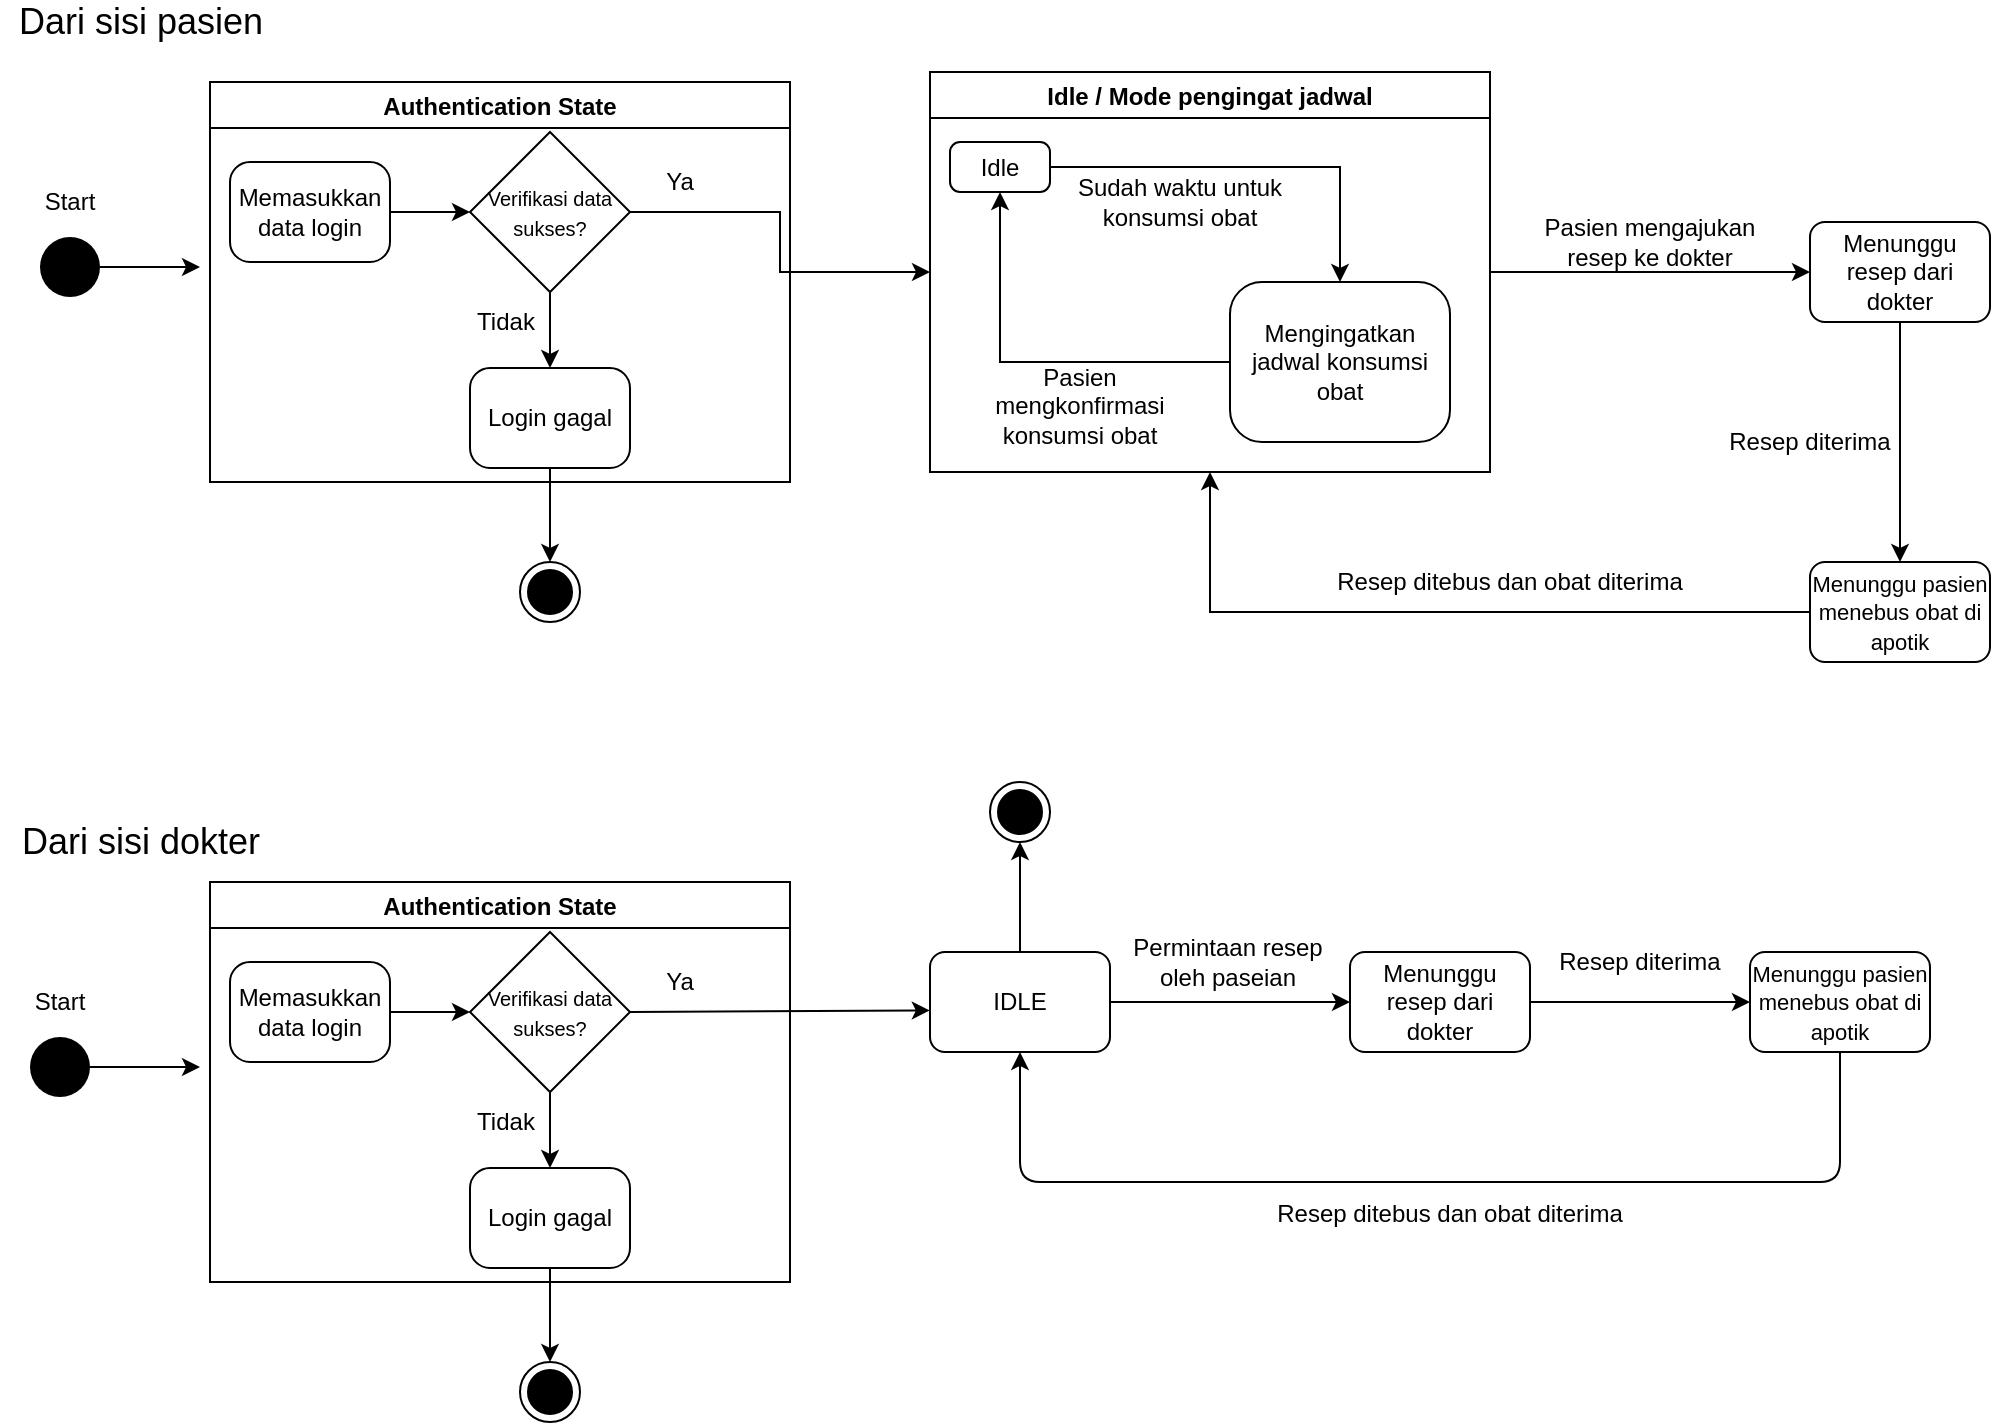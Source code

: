 <mxfile version="13.9.9" type="github">
  <diagram id="443qivDFrQDBZfOmN-Y3" name="Page-1">
    <mxGraphModel dx="1651" dy="429" grid="1" gridSize="10" guides="1" tooltips="1" connect="1" arrows="1" fold="1" page="1" pageScale="1" pageWidth="850" pageHeight="1100" math="0" shadow="0">
      <root>
        <mxCell id="0" />
        <mxCell id="1" parent="0" />
        <mxCell id="abBLUTNGtvBIBdprKv4x-3" style="edgeStyle=orthogonalEdgeStyle;rounded=0;orthogonalLoop=1;jettySize=auto;html=1;exitX=1;exitY=0.5;exitDx=0;exitDy=0;" parent="1" source="IiS-ksfsQS22k1eFOl8B-4" edge="1">
          <mxGeometry relative="1" as="geometry">
            <mxPoint x="-95" y="152.5" as="targetPoint" />
            <mxPoint x="-135" y="152.5" as="sourcePoint" />
          </mxGeometry>
        </mxCell>
        <mxCell id="abBLUTNGtvBIBdprKv4x-6" style="edgeStyle=orthogonalEdgeStyle;rounded=0;orthogonalLoop=1;jettySize=auto;html=1;exitX=1;exitY=0.5;exitDx=0;exitDy=0;entryX=0;entryY=0.5;entryDx=0;entryDy=0;" parent="1" source="rnjejbEm-blq5eO75BZI-29" target="abBLUTNGtvBIBdprKv4x-8" edge="1">
          <mxGeometry relative="1" as="geometry">
            <mxPoint x="570" y="155" as="targetPoint" />
            <mxPoint x="190.0" y="155" as="sourcePoint" />
          </mxGeometry>
        </mxCell>
        <mxCell id="abBLUTNGtvBIBdprKv4x-19" style="edgeStyle=orthogonalEdgeStyle;rounded=0;orthogonalLoop=1;jettySize=auto;html=1;entryX=0;entryY=0.5;entryDx=0;entryDy=0;" parent="1" source="abBLUTNGtvBIBdprKv4x-8" target="abBLUTNGtvBIBdprKv4x-18" edge="1">
          <mxGeometry relative="1" as="geometry" />
        </mxCell>
        <mxCell id="abBLUTNGtvBIBdprKv4x-8" value="Idle / Mode pengingat jadwal" style="swimlane;fillColor=#FFFFFF;" parent="1" vertex="1">
          <mxGeometry x="270" y="55" width="280" height="200" as="geometry" />
        </mxCell>
        <mxCell id="abBLUTNGtvBIBdprKv4x-10" style="edgeStyle=orthogonalEdgeStyle;rounded=0;orthogonalLoop=1;jettySize=auto;html=1;entryX=0.5;entryY=0;entryDx=0;entryDy=0;" parent="abBLUTNGtvBIBdprKv4x-8" source="abBLUTNGtvBIBdprKv4x-5" target="abBLUTNGtvBIBdprKv4x-9" edge="1">
          <mxGeometry relative="1" as="geometry" />
        </mxCell>
        <mxCell id="abBLUTNGtvBIBdprKv4x-5" value="&lt;font style=&quot;font-size: 12px&quot;&gt;Idle&lt;/font&gt;" style="rounded=1;whiteSpace=wrap;html=1;fillColor=#FFFFFF;arcSize=20;" parent="abBLUTNGtvBIBdprKv4x-8" vertex="1">
          <mxGeometry x="10" y="35" width="50" height="25" as="geometry" />
        </mxCell>
        <mxCell id="abBLUTNGtvBIBdprKv4x-11" style="edgeStyle=orthogonalEdgeStyle;rounded=0;orthogonalLoop=1;jettySize=auto;html=1;" parent="abBLUTNGtvBIBdprKv4x-8" source="abBLUTNGtvBIBdprKv4x-9" target="abBLUTNGtvBIBdprKv4x-5" edge="1">
          <mxGeometry relative="1" as="geometry" />
        </mxCell>
        <mxCell id="abBLUTNGtvBIBdprKv4x-9" value="Mengingatkan jadwal konsumsi obat" style="rounded=1;whiteSpace=wrap;html=1;fillColor=#FFFFFF;arcSize=20;" parent="abBLUTNGtvBIBdprKv4x-8" vertex="1">
          <mxGeometry x="150" y="105" width="110" height="80" as="geometry" />
        </mxCell>
        <mxCell id="abBLUTNGtvBIBdprKv4x-12" value="Sudah waktu untuk konsumsi obat" style="text;html=1;strokeColor=none;fillColor=none;align=center;verticalAlign=middle;whiteSpace=wrap;rounded=0;" parent="abBLUTNGtvBIBdprKv4x-8" vertex="1">
          <mxGeometry x="70" y="55" width="110" height="20" as="geometry" />
        </mxCell>
        <mxCell id="abBLUTNGtvBIBdprKv4x-13" value="Pasien mengkonfirmasi konsumsi obat" style="text;html=1;strokeColor=none;fillColor=none;align=center;verticalAlign=middle;whiteSpace=wrap;rounded=0;" parent="abBLUTNGtvBIBdprKv4x-8" vertex="1">
          <mxGeometry x="20" y="157" width="110" height="20" as="geometry" />
        </mxCell>
        <mxCell id="abBLUTNGtvBIBdprKv4x-14" value="Start" style="text;html=1;strokeColor=none;fillColor=none;align=center;verticalAlign=middle;whiteSpace=wrap;rounded=0;" parent="1" vertex="1">
          <mxGeometry x="-180" y="110" width="40" height="20" as="geometry" />
        </mxCell>
        <mxCell id="abBLUTNGtvBIBdprKv4x-22" style="edgeStyle=orthogonalEdgeStyle;rounded=0;orthogonalLoop=1;jettySize=auto;html=1;entryX=0.5;entryY=0;entryDx=0;entryDy=0;" parent="1" source="abBLUTNGtvBIBdprKv4x-18" target="abBLUTNGtvBIBdprKv4x-21" edge="1">
          <mxGeometry relative="1" as="geometry" />
        </mxCell>
        <mxCell id="abBLUTNGtvBIBdprKv4x-18" value="Menunggu resep dari dokter" style="rounded=1;whiteSpace=wrap;html=1;fillColor=#FFFFFF;" parent="1" vertex="1">
          <mxGeometry x="710" y="130" width="90" height="50" as="geometry" />
        </mxCell>
        <mxCell id="abBLUTNGtvBIBdprKv4x-20" value="Pasien mengajukan resep ke dokter" style="text;html=1;strokeColor=none;fillColor=none;align=center;verticalAlign=middle;whiteSpace=wrap;rounded=0;" parent="1" vertex="1">
          <mxGeometry x="570" y="130" width="120" height="20" as="geometry" />
        </mxCell>
        <mxCell id="abBLUTNGtvBIBdprKv4x-24" style="edgeStyle=orthogonalEdgeStyle;rounded=0;orthogonalLoop=1;jettySize=auto;html=1;exitX=0;exitY=0.5;exitDx=0;exitDy=0;entryX=0.5;entryY=1;entryDx=0;entryDy=0;" parent="1" source="abBLUTNGtvBIBdprKv4x-21" target="abBLUTNGtvBIBdprKv4x-8" edge="1">
          <mxGeometry relative="1" as="geometry" />
        </mxCell>
        <mxCell id="abBLUTNGtvBIBdprKv4x-21" value="&lt;font style=&quot;font-size: 11px&quot;&gt;Menunggu pasien menebus obat di apotik&lt;/font&gt;" style="rounded=1;whiteSpace=wrap;html=1;fillColor=#FFFFFF;" parent="1" vertex="1">
          <mxGeometry x="710" y="300" width="90" height="50" as="geometry" />
        </mxCell>
        <mxCell id="abBLUTNGtvBIBdprKv4x-23" value="Resep diterima" style="text;html=1;strokeColor=none;fillColor=none;align=center;verticalAlign=middle;whiteSpace=wrap;rounded=0;" parent="1" vertex="1">
          <mxGeometry x="650" y="230" width="120" height="20" as="geometry" />
        </mxCell>
        <mxCell id="abBLUTNGtvBIBdprKv4x-25" value="Resep ditebus dan obat diterima" style="text;html=1;strokeColor=none;fillColor=none;align=center;verticalAlign=middle;whiteSpace=wrap;rounded=0;" parent="1" vertex="1">
          <mxGeometry x="450" y="300" width="220" height="20" as="geometry" />
        </mxCell>
        <mxCell id="rnjejbEm-blq5eO75BZI-1" value="&lt;font style=&quot;font-size: 18px&quot;&gt;Dari sisi pasien&lt;/font&gt;" style="text;html=1;align=center;verticalAlign=middle;resizable=0;points=[];autosize=1;" parent="1" vertex="1">
          <mxGeometry x="-195" y="20" width="140" height="20" as="geometry" />
        </mxCell>
        <mxCell id="rnjejbEm-blq5eO75BZI-2" value="&lt;font style=&quot;font-size: 18px&quot;&gt;Dari sisi dokter&lt;/font&gt;" style="text;html=1;align=center;verticalAlign=middle;resizable=0;points=[];autosize=1;" parent="1" vertex="1">
          <mxGeometry x="-190" y="430" width="130" height="20" as="geometry" />
        </mxCell>
        <mxCell id="fTlv61dr849CnfEDX6Ho-2" value="" style="edgeStyle=orthogonalEdgeStyle;rounded=0;orthogonalLoop=1;jettySize=auto;html=1;" edge="1" parent="1" source="rnjejbEm-blq5eO75BZI-9" target="fTlv61dr849CnfEDX6Ho-1">
          <mxGeometry relative="1" as="geometry" />
        </mxCell>
        <mxCell id="rnjejbEm-blq5eO75BZI-9" value="IDLE" style="rounded=1;whiteSpace=wrap;html=1;fillColor=#FFFFFF;" parent="1" vertex="1">
          <mxGeometry x="270" y="495" width="90" height="50" as="geometry" />
        </mxCell>
        <mxCell id="rnjejbEm-blq5eO75BZI-10" value="" style="endArrow=classic;html=1;exitX=1;exitY=0.5;exitDx=0;exitDy=0;entryX=0;entryY=0.5;entryDx=0;entryDy=0;" parent="1" source="rnjejbEm-blq5eO75BZI-9" target="rnjejbEm-blq5eO75BZI-12" edge="1">
          <mxGeometry width="50" height="50" relative="1" as="geometry">
            <mxPoint x="400" y="430" as="sourcePoint" />
            <mxPoint x="480" y="520" as="targetPoint" />
          </mxGeometry>
        </mxCell>
        <mxCell id="rnjejbEm-blq5eO75BZI-11" value="Permintaan resep oleh paseian" style="text;html=1;strokeColor=none;fillColor=none;align=center;verticalAlign=middle;whiteSpace=wrap;rounded=0;" parent="1" vertex="1">
          <mxGeometry x="364" y="490" width="110" height="20" as="geometry" />
        </mxCell>
        <mxCell id="rnjejbEm-blq5eO75BZI-12" value="Menunggu resep dari dokter" style="rounded=1;whiteSpace=wrap;html=1;fillColor=#FFFFFF;" parent="1" vertex="1">
          <mxGeometry x="480" y="495" width="90" height="50" as="geometry" />
        </mxCell>
        <mxCell id="rnjejbEm-blq5eO75BZI-13" value="" style="endArrow=classic;html=1;exitX=1;exitY=0.5;exitDx=0;exitDy=0;entryX=0;entryY=0.5;entryDx=0;entryDy=0;" parent="1" source="rnjejbEm-blq5eO75BZI-12" target="rnjejbEm-blq5eO75BZI-15" edge="1">
          <mxGeometry width="50" height="50" relative="1" as="geometry">
            <mxPoint x="370" y="530" as="sourcePoint" />
            <mxPoint x="680" y="520" as="targetPoint" />
          </mxGeometry>
        </mxCell>
        <mxCell id="rnjejbEm-blq5eO75BZI-14" value="Resep diterima" style="text;html=1;strokeColor=none;fillColor=none;align=center;verticalAlign=middle;whiteSpace=wrap;rounded=0;" parent="1" vertex="1">
          <mxGeometry x="570" y="490" width="110" height="20" as="geometry" />
        </mxCell>
        <mxCell id="rnjejbEm-blq5eO75BZI-15" value="&lt;font style=&quot;font-size: 11px&quot;&gt;Menunggu pasien menebus obat di apotik&lt;/font&gt;" style="rounded=1;whiteSpace=wrap;html=1;fillColor=#FFFFFF;" parent="1" vertex="1">
          <mxGeometry x="680" y="495" width="90" height="50" as="geometry" />
        </mxCell>
        <mxCell id="rnjejbEm-blq5eO75BZI-17" value="" style="endArrow=classic;html=1;exitX=0.5;exitY=1;exitDx=0;exitDy=0;entryX=0.5;entryY=1;entryDx=0;entryDy=0;" parent="1" source="rnjejbEm-blq5eO75BZI-15" target="rnjejbEm-blq5eO75BZI-9" edge="1">
          <mxGeometry width="50" height="50" relative="1" as="geometry">
            <mxPoint x="580" y="530" as="sourcePoint" />
            <mxPoint x="630" y="610" as="targetPoint" />
            <Array as="points">
              <mxPoint x="725" y="610" />
              <mxPoint x="315" y="610" />
            </Array>
          </mxGeometry>
        </mxCell>
        <mxCell id="rnjejbEm-blq5eO75BZI-19" value="Resep ditebus dan obat diterima" style="text;html=1;strokeColor=none;fillColor=none;align=center;verticalAlign=middle;whiteSpace=wrap;rounded=0;" parent="1" vertex="1">
          <mxGeometry x="420" y="616" width="220" height="20" as="geometry" />
        </mxCell>
        <mxCell id="rnjejbEm-blq5eO75BZI-21" value="Authentication State" style="swimlane;fillColor=#FFFFFF;" parent="1" vertex="1">
          <mxGeometry x="-90" y="60" width="290" height="200" as="geometry" />
        </mxCell>
        <mxCell id="rnjejbEm-blq5eO75BZI-25" value="Memasukkan data login" style="rounded=1;whiteSpace=wrap;html=1;fillColor=#FFFFFF;arcSize=20;" parent="rnjejbEm-blq5eO75BZI-21" vertex="1">
          <mxGeometry x="10" y="40" width="80" height="50" as="geometry" />
        </mxCell>
        <mxCell id="rnjejbEm-blq5eO75BZI-29" value="&lt;font style=&quot;font-size: 10px&quot;&gt;Verifikasi data sukses?&lt;/font&gt;" style="rhombus;whiteSpace=wrap;html=1;" parent="rnjejbEm-blq5eO75BZI-21" vertex="1">
          <mxGeometry x="130" y="25" width="80" height="80" as="geometry" />
        </mxCell>
        <mxCell id="rnjejbEm-blq5eO75BZI-28" value="" style="endArrow=classic;html=1;exitX=1;exitY=0.5;exitDx=0;exitDy=0;entryX=0;entryY=0.5;entryDx=0;entryDy=0;" parent="rnjejbEm-blq5eO75BZI-21" source="rnjejbEm-blq5eO75BZI-25" target="rnjejbEm-blq5eO75BZI-29" edge="1">
          <mxGeometry width="50" height="50" relative="1" as="geometry">
            <mxPoint x="140" y="80" as="sourcePoint" />
            <mxPoint x="130" y="95" as="targetPoint" />
          </mxGeometry>
        </mxCell>
        <mxCell id="rnjejbEm-blq5eO75BZI-31" value="Login gagal" style="rounded=1;whiteSpace=wrap;html=1;fillColor=#FFFFFF;arcSize=20;" parent="rnjejbEm-blq5eO75BZI-21" vertex="1">
          <mxGeometry x="130" y="143" width="80" height="50" as="geometry" />
        </mxCell>
        <mxCell id="rnjejbEm-blq5eO75BZI-30" value="" style="endArrow=classic;html=1;exitX=0.5;exitY=1;exitDx=0;exitDy=0;entryX=0.5;entryY=0;entryDx=0;entryDy=0;" parent="rnjejbEm-blq5eO75BZI-21" source="rnjejbEm-blq5eO75BZI-29" target="rnjejbEm-blq5eO75BZI-31" edge="1">
          <mxGeometry width="50" height="50" relative="1" as="geometry">
            <mxPoint x="140" y="190" as="sourcePoint" />
            <mxPoint x="170" y="140" as="targetPoint" />
          </mxGeometry>
        </mxCell>
        <mxCell id="rnjejbEm-blq5eO75BZI-35" value="Tidak" style="text;html=1;strokeColor=none;fillColor=none;align=center;verticalAlign=middle;whiteSpace=wrap;rounded=0;" parent="rnjejbEm-blq5eO75BZI-21" vertex="1">
          <mxGeometry x="93" y="110" width="110" height="20" as="geometry" />
        </mxCell>
        <mxCell id="rnjejbEm-blq5eO75BZI-36" value="Ya" style="text;html=1;strokeColor=none;fillColor=none;align=center;verticalAlign=middle;whiteSpace=wrap;rounded=0;" parent="rnjejbEm-blq5eO75BZI-21" vertex="1">
          <mxGeometry x="180" y="40" width="110" height="20" as="geometry" />
        </mxCell>
        <mxCell id="rnjejbEm-blq5eO75BZI-32" value="" style="endArrow=classic;html=1;exitX=0.5;exitY=1;exitDx=0;exitDy=0;entryX=0.5;entryY=0;entryDx=0;entryDy=0;" parent="1" source="rnjejbEm-blq5eO75BZI-31" target="IiS-ksfsQS22k1eFOl8B-2" edge="1">
          <mxGeometry width="50" height="50" relative="1" as="geometry">
            <mxPoint x="50" y="260" as="sourcePoint" />
            <mxPoint x="80" y="300" as="targetPoint" />
          </mxGeometry>
        </mxCell>
        <mxCell id="rnjejbEm-blq5eO75BZI-65" style="edgeStyle=orthogonalEdgeStyle;rounded=0;orthogonalLoop=1;jettySize=auto;html=1;exitX=1;exitY=0.5;exitDx=0;exitDy=0;" parent="1" source="IiS-ksfsQS22k1eFOl8B-3" edge="1">
          <mxGeometry relative="1" as="geometry">
            <mxPoint x="-95" y="552.5" as="targetPoint" />
            <mxPoint x="-135" y="552.5" as="sourcePoint" />
          </mxGeometry>
        </mxCell>
        <mxCell id="rnjejbEm-blq5eO75BZI-67" value="Start" style="text;html=1;strokeColor=none;fillColor=none;align=center;verticalAlign=middle;whiteSpace=wrap;rounded=0;" parent="1" vertex="1">
          <mxGeometry x="-185" y="510" width="40" height="20" as="geometry" />
        </mxCell>
        <mxCell id="rnjejbEm-blq5eO75BZI-68" value="Authentication State" style="swimlane;fillColor=#FFFFFF;" parent="1" vertex="1">
          <mxGeometry x="-90" y="460" width="290" height="200" as="geometry" />
        </mxCell>
        <mxCell id="rnjejbEm-blq5eO75BZI-69" value="Memasukkan data login" style="rounded=1;whiteSpace=wrap;html=1;fillColor=#FFFFFF;arcSize=20;" parent="rnjejbEm-blq5eO75BZI-68" vertex="1">
          <mxGeometry x="10" y="40" width="80" height="50" as="geometry" />
        </mxCell>
        <mxCell id="rnjejbEm-blq5eO75BZI-70" value="&lt;font style=&quot;font-size: 10px&quot;&gt;Verifikasi data sukses?&lt;/font&gt;" style="rhombus;whiteSpace=wrap;html=1;" parent="rnjejbEm-blq5eO75BZI-68" vertex="1">
          <mxGeometry x="130" y="25" width="80" height="80" as="geometry" />
        </mxCell>
        <mxCell id="rnjejbEm-blq5eO75BZI-71" value="" style="endArrow=classic;html=1;exitX=1;exitY=0.5;exitDx=0;exitDy=0;entryX=0;entryY=0.5;entryDx=0;entryDy=0;" parent="rnjejbEm-blq5eO75BZI-68" source="rnjejbEm-blq5eO75BZI-69" target="rnjejbEm-blq5eO75BZI-70" edge="1">
          <mxGeometry width="50" height="50" relative="1" as="geometry">
            <mxPoint x="140" y="80" as="sourcePoint" />
            <mxPoint x="130" y="95" as="targetPoint" />
          </mxGeometry>
        </mxCell>
        <mxCell id="rnjejbEm-blq5eO75BZI-72" value="Login gagal" style="rounded=1;whiteSpace=wrap;html=1;fillColor=#FFFFFF;arcSize=20;" parent="rnjejbEm-blq5eO75BZI-68" vertex="1">
          <mxGeometry x="130" y="143" width="80" height="50" as="geometry" />
        </mxCell>
        <mxCell id="rnjejbEm-blq5eO75BZI-73" value="" style="endArrow=classic;html=1;exitX=0.5;exitY=1;exitDx=0;exitDy=0;entryX=0.5;entryY=0;entryDx=0;entryDy=0;" parent="rnjejbEm-blq5eO75BZI-68" source="rnjejbEm-blq5eO75BZI-70" target="rnjejbEm-blq5eO75BZI-72" edge="1">
          <mxGeometry width="50" height="50" relative="1" as="geometry">
            <mxPoint x="140" y="190" as="sourcePoint" />
            <mxPoint x="170" y="140" as="targetPoint" />
          </mxGeometry>
        </mxCell>
        <mxCell id="rnjejbEm-blq5eO75BZI-74" value="Tidak" style="text;html=1;strokeColor=none;fillColor=none;align=center;verticalAlign=middle;whiteSpace=wrap;rounded=0;" parent="rnjejbEm-blq5eO75BZI-68" vertex="1">
          <mxGeometry x="93" y="110" width="110" height="20" as="geometry" />
        </mxCell>
        <mxCell id="rnjejbEm-blq5eO75BZI-75" value="Ya" style="text;html=1;strokeColor=none;fillColor=none;align=center;verticalAlign=middle;whiteSpace=wrap;rounded=0;" parent="rnjejbEm-blq5eO75BZI-68" vertex="1">
          <mxGeometry x="180" y="40" width="110" height="20" as="geometry" />
        </mxCell>
        <mxCell id="rnjejbEm-blq5eO75BZI-76" value="" style="endArrow=classic;html=1;exitX=0.5;exitY=1;exitDx=0;exitDy=0;entryX=0.5;entryY=0;entryDx=0;entryDy=0;" parent="1" source="rnjejbEm-blq5eO75BZI-72" target="IiS-ksfsQS22k1eFOl8B-1" edge="1">
          <mxGeometry width="50" height="50" relative="1" as="geometry">
            <mxPoint x="50" y="660" as="sourcePoint" />
            <mxPoint x="82.149" y="700.006" as="targetPoint" />
          </mxGeometry>
        </mxCell>
        <mxCell id="rnjejbEm-blq5eO75BZI-79" value="" style="endArrow=classic;html=1;exitX=1;exitY=0.5;exitDx=0;exitDy=0;entryX=-0.001;entryY=0.584;entryDx=0;entryDy=0;entryPerimeter=0;" parent="1" source="rnjejbEm-blq5eO75BZI-70" target="rnjejbEm-blq5eO75BZI-9" edge="1">
          <mxGeometry width="50" height="50" relative="1" as="geometry">
            <mxPoint x="10" y="535" as="sourcePoint" />
            <mxPoint x="50" y="535" as="targetPoint" />
          </mxGeometry>
        </mxCell>
        <mxCell id="IiS-ksfsQS22k1eFOl8B-1" value="" style="ellipse;html=1;shape=endState;fillColor=#000000;strokeColor=#000000;" parent="1" vertex="1">
          <mxGeometry x="65" y="700" width="30" height="30" as="geometry" />
        </mxCell>
        <mxCell id="IiS-ksfsQS22k1eFOl8B-2" value="" style="ellipse;html=1;shape=endState;fillColor=#000000;strokeColor=#000000;" parent="1" vertex="1">
          <mxGeometry x="65" y="300" width="30" height="30" as="geometry" />
        </mxCell>
        <mxCell id="IiS-ksfsQS22k1eFOl8B-3" value="" style="ellipse;fillColor=#000000;strokeColor=none;" parent="1" vertex="1">
          <mxGeometry x="-180" y="537.5" width="30" height="30" as="geometry" />
        </mxCell>
        <mxCell id="IiS-ksfsQS22k1eFOl8B-4" value="" style="ellipse;fillColor=#000000;strokeColor=none;" parent="1" vertex="1">
          <mxGeometry x="-175" y="137.5" width="30" height="30" as="geometry" />
        </mxCell>
        <mxCell id="fTlv61dr849CnfEDX6Ho-1" value="" style="ellipse;html=1;shape=endState;fillColor=#000000;strokeColor=#000000;" vertex="1" parent="1">
          <mxGeometry x="300" y="410" width="30" height="30" as="geometry" />
        </mxCell>
      </root>
    </mxGraphModel>
  </diagram>
</mxfile>
